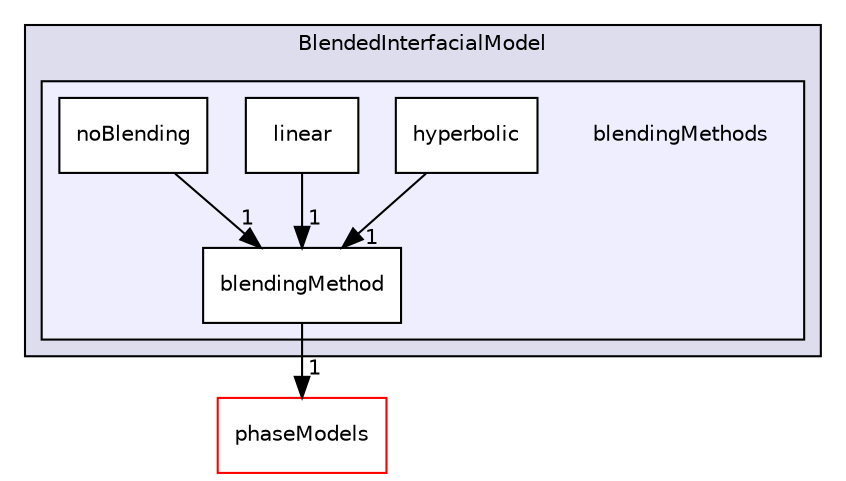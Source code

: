 digraph "blendingMethods" {
  bgcolor=transparent;
  compound=true
  node [ fontsize="10", fontname="Helvetica"];
  edge [ labelfontsize="10", labelfontname="Helvetica"];
  subgraph clusterdir_7a8b2c6ca152d4754bafea337521b8eb {
    graph [ bgcolor="#ddddee", pencolor="black", label="BlendedInterfacialModel" fontname="Helvetica", fontsize="10", URL="dir_7a8b2c6ca152d4754bafea337521b8eb.html"]
  subgraph clusterdir_3cbe912c1082504c84662097f10fad09 {
    graph [ bgcolor="#eeeeff", pencolor="black", label="" URL="dir_3cbe912c1082504c84662097f10fad09.html"];
    dir_3cbe912c1082504c84662097f10fad09 [shape=plaintext label="blendingMethods"];
    dir_c7267bb8f3ef7ec14a0b4a2228e9d26e [shape=box label="blendingMethod" color="black" fillcolor="white" style="filled" URL="dir_c7267bb8f3ef7ec14a0b4a2228e9d26e.html"];
    dir_794f1e79d86a13195d551879f98908f5 [shape=box label="hyperbolic" color="black" fillcolor="white" style="filled" URL="dir_794f1e79d86a13195d551879f98908f5.html"];
    dir_4e09f6982a0b69ed402d1786c2a37669 [shape=box label="linear" color="black" fillcolor="white" style="filled" URL="dir_4e09f6982a0b69ed402d1786c2a37669.html"];
    dir_7684757fa3bf09e9e896502485ec2e7f [shape=box label="noBlending" color="black" fillcolor="white" style="filled" URL="dir_7684757fa3bf09e9e896502485ec2e7f.html"];
  }
  }
  dir_87d171f7bfdc07950ef56fb348437563 [shape=box label="phaseModels" color="red" URL="dir_87d171f7bfdc07950ef56fb348437563.html"];
  dir_4e09f6982a0b69ed402d1786c2a37669->dir_c7267bb8f3ef7ec14a0b4a2228e9d26e [headlabel="1", labeldistance=1.5 headhref="dir_000121_000031.html"];
  dir_794f1e79d86a13195d551879f98908f5->dir_c7267bb8f3ef7ec14a0b4a2228e9d26e [headlabel="1", labeldistance=1.5 headhref="dir_000107_000031.html"];
  dir_7684757fa3bf09e9e896502485ec2e7f->dir_c7267bb8f3ef7ec14a0b4a2228e9d26e [headlabel="1", labeldistance=1.5 headhref="dir_000157_000031.html"];
  dir_c7267bb8f3ef7ec14a0b4a2228e9d26e->dir_87d171f7bfdc07950ef56fb348437563 [headlabel="1", labeldistance=1.5 headhref="dir_000031_000143.html"];
}

